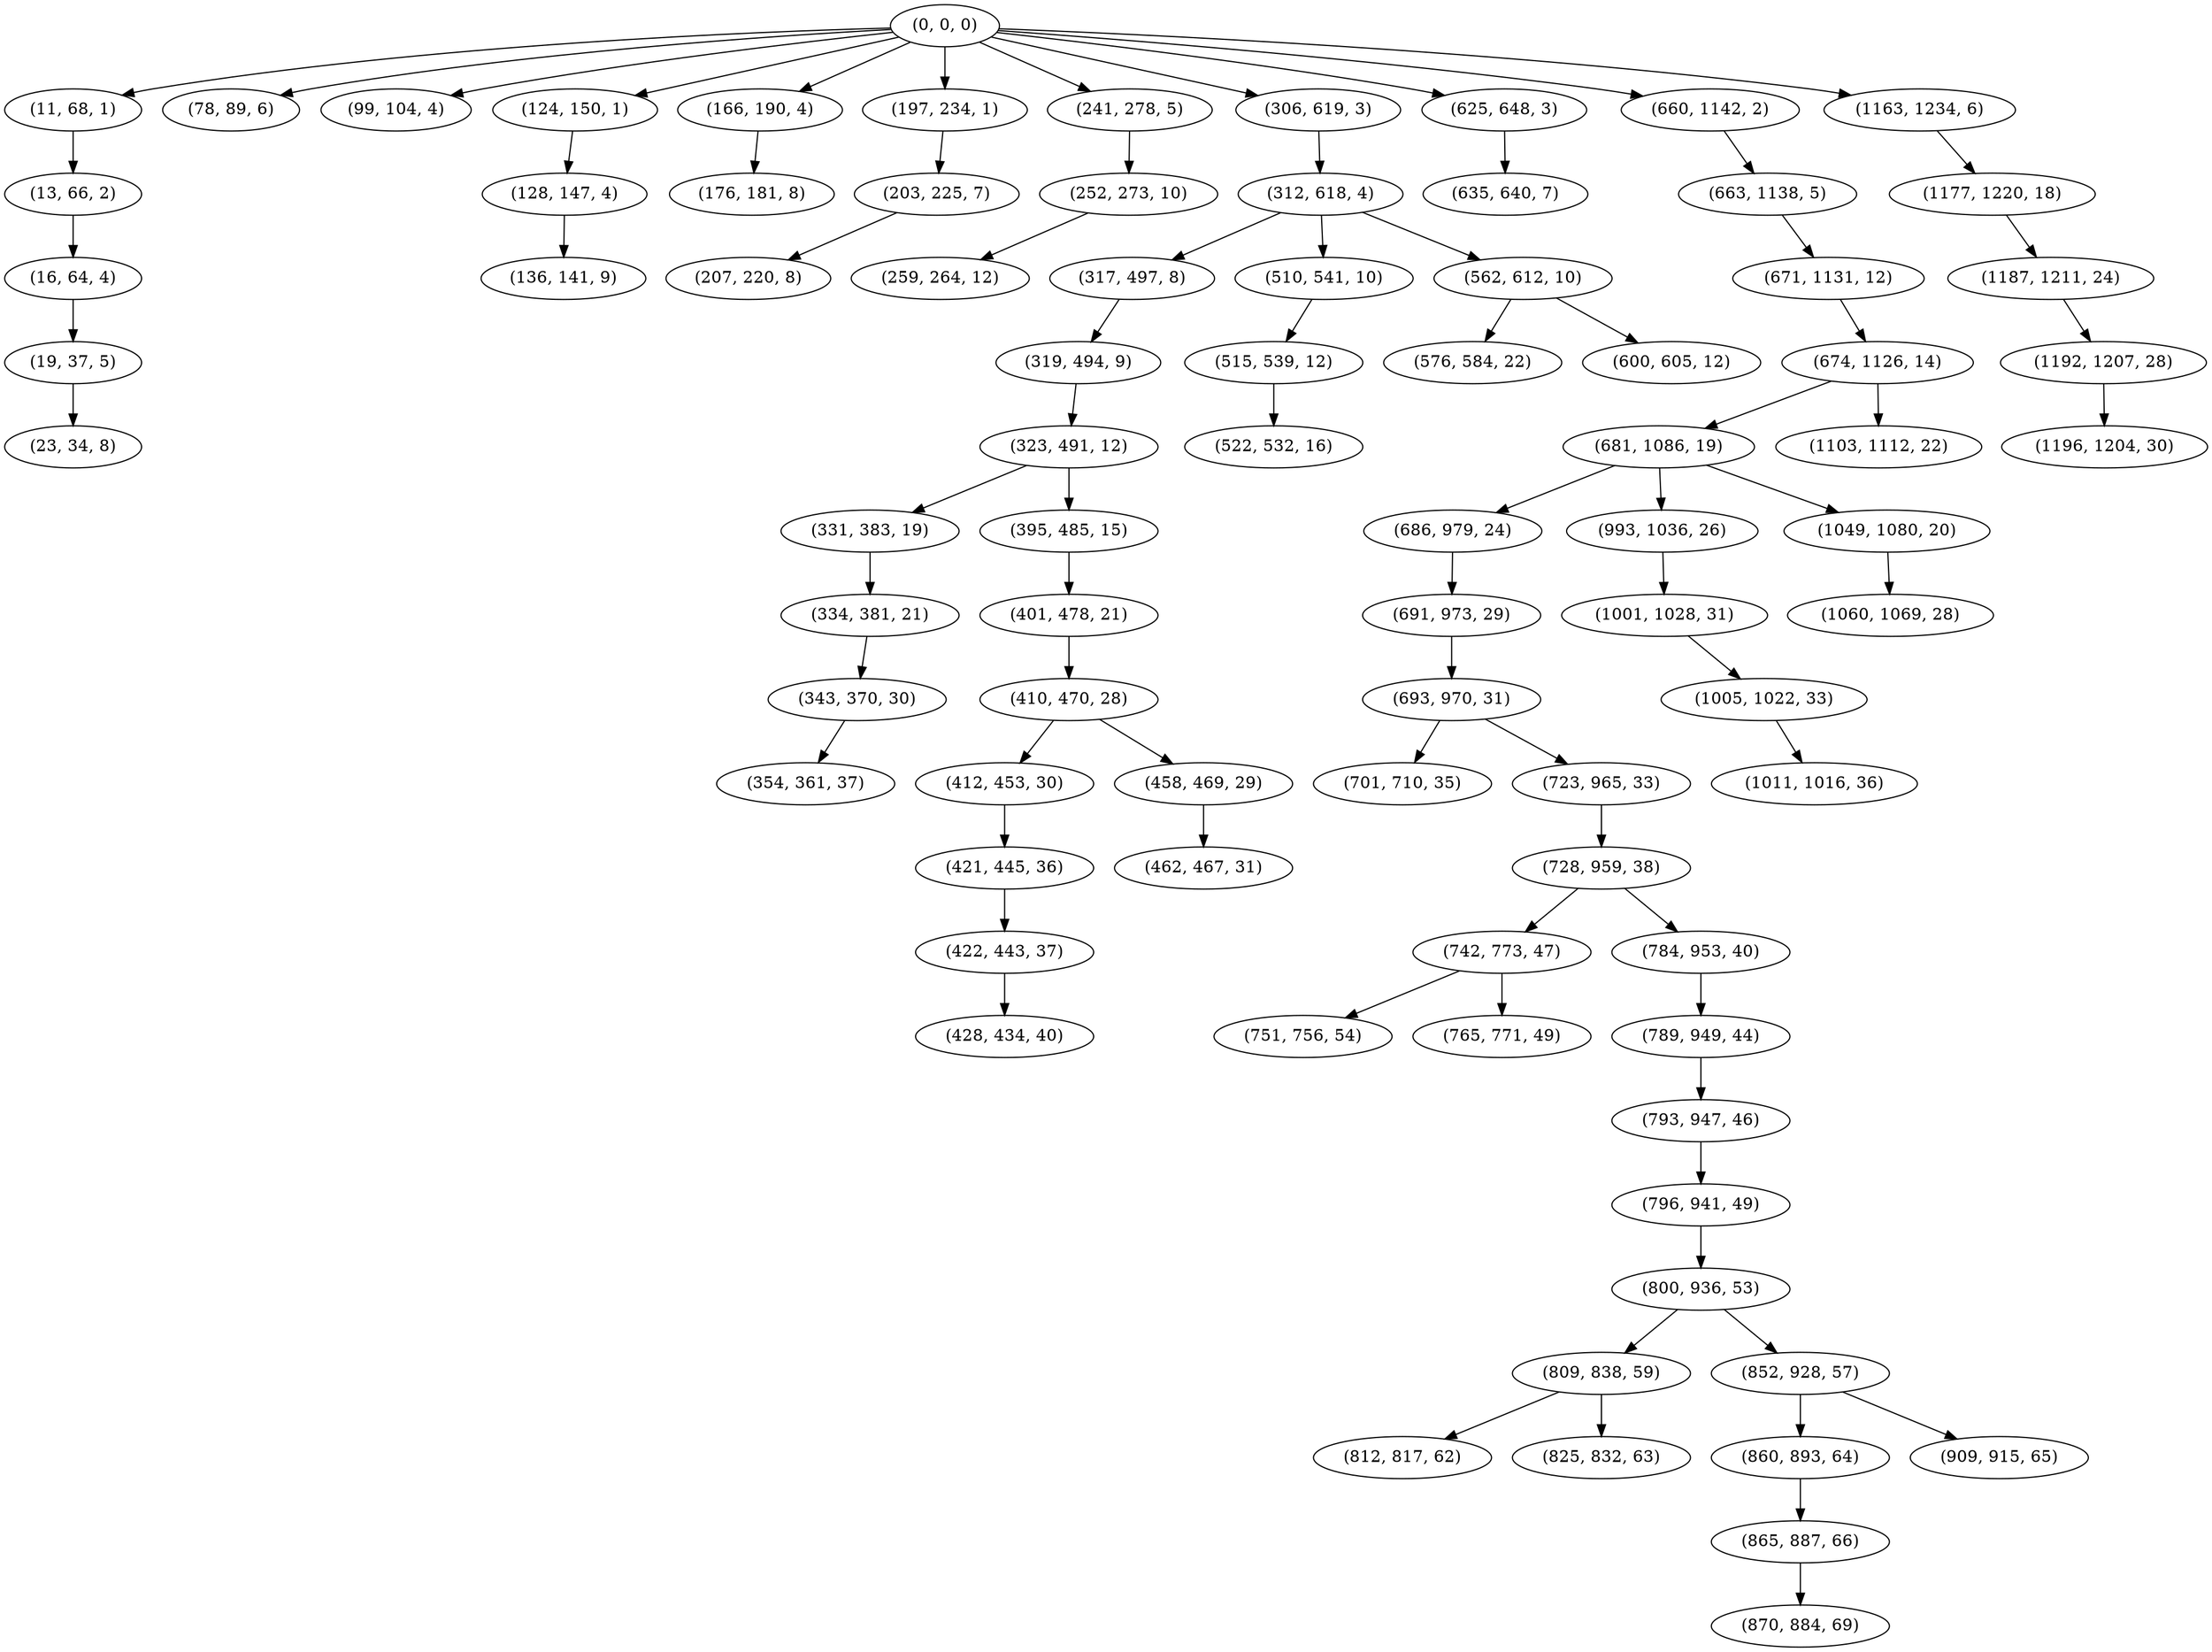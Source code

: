 digraph tree {
    "(0, 0, 0)";
    "(11, 68, 1)";
    "(13, 66, 2)";
    "(16, 64, 4)";
    "(19, 37, 5)";
    "(23, 34, 8)";
    "(78, 89, 6)";
    "(99, 104, 4)";
    "(124, 150, 1)";
    "(128, 147, 4)";
    "(136, 141, 9)";
    "(166, 190, 4)";
    "(176, 181, 8)";
    "(197, 234, 1)";
    "(203, 225, 7)";
    "(207, 220, 8)";
    "(241, 278, 5)";
    "(252, 273, 10)";
    "(259, 264, 12)";
    "(306, 619, 3)";
    "(312, 618, 4)";
    "(317, 497, 8)";
    "(319, 494, 9)";
    "(323, 491, 12)";
    "(331, 383, 19)";
    "(334, 381, 21)";
    "(343, 370, 30)";
    "(354, 361, 37)";
    "(395, 485, 15)";
    "(401, 478, 21)";
    "(410, 470, 28)";
    "(412, 453, 30)";
    "(421, 445, 36)";
    "(422, 443, 37)";
    "(428, 434, 40)";
    "(458, 469, 29)";
    "(462, 467, 31)";
    "(510, 541, 10)";
    "(515, 539, 12)";
    "(522, 532, 16)";
    "(562, 612, 10)";
    "(576, 584, 22)";
    "(600, 605, 12)";
    "(625, 648, 3)";
    "(635, 640, 7)";
    "(660, 1142, 2)";
    "(663, 1138, 5)";
    "(671, 1131, 12)";
    "(674, 1126, 14)";
    "(681, 1086, 19)";
    "(686, 979, 24)";
    "(691, 973, 29)";
    "(693, 970, 31)";
    "(701, 710, 35)";
    "(723, 965, 33)";
    "(728, 959, 38)";
    "(742, 773, 47)";
    "(751, 756, 54)";
    "(765, 771, 49)";
    "(784, 953, 40)";
    "(789, 949, 44)";
    "(793, 947, 46)";
    "(796, 941, 49)";
    "(800, 936, 53)";
    "(809, 838, 59)";
    "(812, 817, 62)";
    "(825, 832, 63)";
    "(852, 928, 57)";
    "(860, 893, 64)";
    "(865, 887, 66)";
    "(870, 884, 69)";
    "(909, 915, 65)";
    "(993, 1036, 26)";
    "(1001, 1028, 31)";
    "(1005, 1022, 33)";
    "(1011, 1016, 36)";
    "(1049, 1080, 20)";
    "(1060, 1069, 28)";
    "(1103, 1112, 22)";
    "(1163, 1234, 6)";
    "(1177, 1220, 18)";
    "(1187, 1211, 24)";
    "(1192, 1207, 28)";
    "(1196, 1204, 30)";
    "(0, 0, 0)" -> "(11, 68, 1)";
    "(0, 0, 0)" -> "(78, 89, 6)";
    "(0, 0, 0)" -> "(99, 104, 4)";
    "(0, 0, 0)" -> "(124, 150, 1)";
    "(0, 0, 0)" -> "(166, 190, 4)";
    "(0, 0, 0)" -> "(197, 234, 1)";
    "(0, 0, 0)" -> "(241, 278, 5)";
    "(0, 0, 0)" -> "(306, 619, 3)";
    "(0, 0, 0)" -> "(625, 648, 3)";
    "(0, 0, 0)" -> "(660, 1142, 2)";
    "(0, 0, 0)" -> "(1163, 1234, 6)";
    "(11, 68, 1)" -> "(13, 66, 2)";
    "(13, 66, 2)" -> "(16, 64, 4)";
    "(16, 64, 4)" -> "(19, 37, 5)";
    "(19, 37, 5)" -> "(23, 34, 8)";
    "(124, 150, 1)" -> "(128, 147, 4)";
    "(128, 147, 4)" -> "(136, 141, 9)";
    "(166, 190, 4)" -> "(176, 181, 8)";
    "(197, 234, 1)" -> "(203, 225, 7)";
    "(203, 225, 7)" -> "(207, 220, 8)";
    "(241, 278, 5)" -> "(252, 273, 10)";
    "(252, 273, 10)" -> "(259, 264, 12)";
    "(306, 619, 3)" -> "(312, 618, 4)";
    "(312, 618, 4)" -> "(317, 497, 8)";
    "(312, 618, 4)" -> "(510, 541, 10)";
    "(312, 618, 4)" -> "(562, 612, 10)";
    "(317, 497, 8)" -> "(319, 494, 9)";
    "(319, 494, 9)" -> "(323, 491, 12)";
    "(323, 491, 12)" -> "(331, 383, 19)";
    "(323, 491, 12)" -> "(395, 485, 15)";
    "(331, 383, 19)" -> "(334, 381, 21)";
    "(334, 381, 21)" -> "(343, 370, 30)";
    "(343, 370, 30)" -> "(354, 361, 37)";
    "(395, 485, 15)" -> "(401, 478, 21)";
    "(401, 478, 21)" -> "(410, 470, 28)";
    "(410, 470, 28)" -> "(412, 453, 30)";
    "(410, 470, 28)" -> "(458, 469, 29)";
    "(412, 453, 30)" -> "(421, 445, 36)";
    "(421, 445, 36)" -> "(422, 443, 37)";
    "(422, 443, 37)" -> "(428, 434, 40)";
    "(458, 469, 29)" -> "(462, 467, 31)";
    "(510, 541, 10)" -> "(515, 539, 12)";
    "(515, 539, 12)" -> "(522, 532, 16)";
    "(562, 612, 10)" -> "(576, 584, 22)";
    "(562, 612, 10)" -> "(600, 605, 12)";
    "(625, 648, 3)" -> "(635, 640, 7)";
    "(660, 1142, 2)" -> "(663, 1138, 5)";
    "(663, 1138, 5)" -> "(671, 1131, 12)";
    "(671, 1131, 12)" -> "(674, 1126, 14)";
    "(674, 1126, 14)" -> "(681, 1086, 19)";
    "(674, 1126, 14)" -> "(1103, 1112, 22)";
    "(681, 1086, 19)" -> "(686, 979, 24)";
    "(681, 1086, 19)" -> "(993, 1036, 26)";
    "(681, 1086, 19)" -> "(1049, 1080, 20)";
    "(686, 979, 24)" -> "(691, 973, 29)";
    "(691, 973, 29)" -> "(693, 970, 31)";
    "(693, 970, 31)" -> "(701, 710, 35)";
    "(693, 970, 31)" -> "(723, 965, 33)";
    "(723, 965, 33)" -> "(728, 959, 38)";
    "(728, 959, 38)" -> "(742, 773, 47)";
    "(728, 959, 38)" -> "(784, 953, 40)";
    "(742, 773, 47)" -> "(751, 756, 54)";
    "(742, 773, 47)" -> "(765, 771, 49)";
    "(784, 953, 40)" -> "(789, 949, 44)";
    "(789, 949, 44)" -> "(793, 947, 46)";
    "(793, 947, 46)" -> "(796, 941, 49)";
    "(796, 941, 49)" -> "(800, 936, 53)";
    "(800, 936, 53)" -> "(809, 838, 59)";
    "(800, 936, 53)" -> "(852, 928, 57)";
    "(809, 838, 59)" -> "(812, 817, 62)";
    "(809, 838, 59)" -> "(825, 832, 63)";
    "(852, 928, 57)" -> "(860, 893, 64)";
    "(852, 928, 57)" -> "(909, 915, 65)";
    "(860, 893, 64)" -> "(865, 887, 66)";
    "(865, 887, 66)" -> "(870, 884, 69)";
    "(993, 1036, 26)" -> "(1001, 1028, 31)";
    "(1001, 1028, 31)" -> "(1005, 1022, 33)";
    "(1005, 1022, 33)" -> "(1011, 1016, 36)";
    "(1049, 1080, 20)" -> "(1060, 1069, 28)";
    "(1163, 1234, 6)" -> "(1177, 1220, 18)";
    "(1177, 1220, 18)" -> "(1187, 1211, 24)";
    "(1187, 1211, 24)" -> "(1192, 1207, 28)";
    "(1192, 1207, 28)" -> "(1196, 1204, 30)";
}
